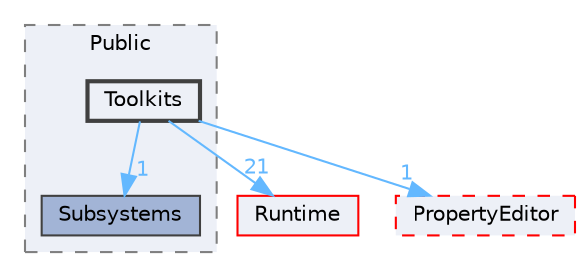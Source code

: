 digraph "Toolkits"
{
 // INTERACTIVE_SVG=YES
 // LATEX_PDF_SIZE
  bgcolor="transparent";
  edge [fontname=Helvetica,fontsize=10,labelfontname=Helvetica,labelfontsize=10];
  node [fontname=Helvetica,fontsize=10,shape=box,height=0.2,width=0.4];
  compound=true
  subgraph clusterdir_978a81d20f5a53c90067a06992956062 {
    graph [ bgcolor="#edf0f7", pencolor="grey50", label="Public", fontname=Helvetica,fontsize=10 style="filled,dashed", URL="dir_978a81d20f5a53c90067a06992956062.html",tooltip=""]
  dir_7aa415416ea8b8ed0e847810974232a8 [label="Subsystems", fillcolor="#a2b4d6", color="grey25", style="filled", URL="dir_7aa415416ea8b8ed0e847810974232a8.html",tooltip=""];
  dir_21a0abbbb2aa2fd726a01fe92c72933a [label="Toolkits", fillcolor="#edf0f7", color="grey25", style="filled,bold", URL="dir_21a0abbbb2aa2fd726a01fe92c72933a.html",tooltip=""];
  }
  dir_7536b172fbd480bfd146a1b1acd6856b [label="Runtime", fillcolor="#edf0f7", color="red", style="filled", URL="dir_7536b172fbd480bfd146a1b1acd6856b.html",tooltip=""];
  dir_d1fe7a7be36f79b0b0b08c66e8a279df [label="PropertyEditor", fillcolor="#edf0f7", color="red", style="filled,dashed", URL="dir_d1fe7a7be36f79b0b0b08c66e8a279df.html",tooltip=""];
  dir_21a0abbbb2aa2fd726a01fe92c72933a->dir_7536b172fbd480bfd146a1b1acd6856b [headlabel="21", labeldistance=1.5 headhref="dir_001188_000984.html" href="dir_001188_000984.html" color="steelblue1" fontcolor="steelblue1"];
  dir_21a0abbbb2aa2fd726a01fe92c72933a->dir_7aa415416ea8b8ed0e847810974232a8 [headlabel="1", labeldistance=1.5 headhref="dir_001188_001149.html" href="dir_001188_001149.html" color="steelblue1" fontcolor="steelblue1"];
  dir_21a0abbbb2aa2fd726a01fe92c72933a->dir_d1fe7a7be36f79b0b0b08c66e8a279df [headlabel="1", labeldistance=1.5 headhref="dir_001188_000781.html" href="dir_001188_000781.html" color="steelblue1" fontcolor="steelblue1"];
}
